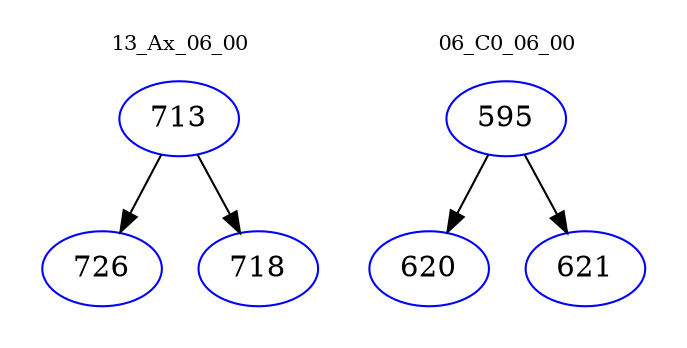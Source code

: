 digraph{
subgraph cluster_0 {
color = white
label = "13_Ax_06_00";
fontsize=10;
T0_713 [label="713", color="blue"]
T0_713 -> T0_726 [color="black"]
T0_726 [label="726", color="blue"]
T0_713 -> T0_718 [color="black"]
T0_718 [label="718", color="blue"]
}
subgraph cluster_1 {
color = white
label = "06_C0_06_00";
fontsize=10;
T1_595 [label="595", color="blue"]
T1_595 -> T1_620 [color="black"]
T1_620 [label="620", color="blue"]
T1_595 -> T1_621 [color="black"]
T1_621 [label="621", color="blue"]
}
}
